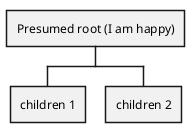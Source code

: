 {
  "sha1": "48phtcwbjdzugfvmf3c600hri0xfhpo",
  "insertion": {
    "when": "2025-10-01T18:22:57.167Z",
    "user": "The-Lum"
  }
}
@startwbs
**** Presumed root (I am happy)
** children 1
** children 2
@endwbs

